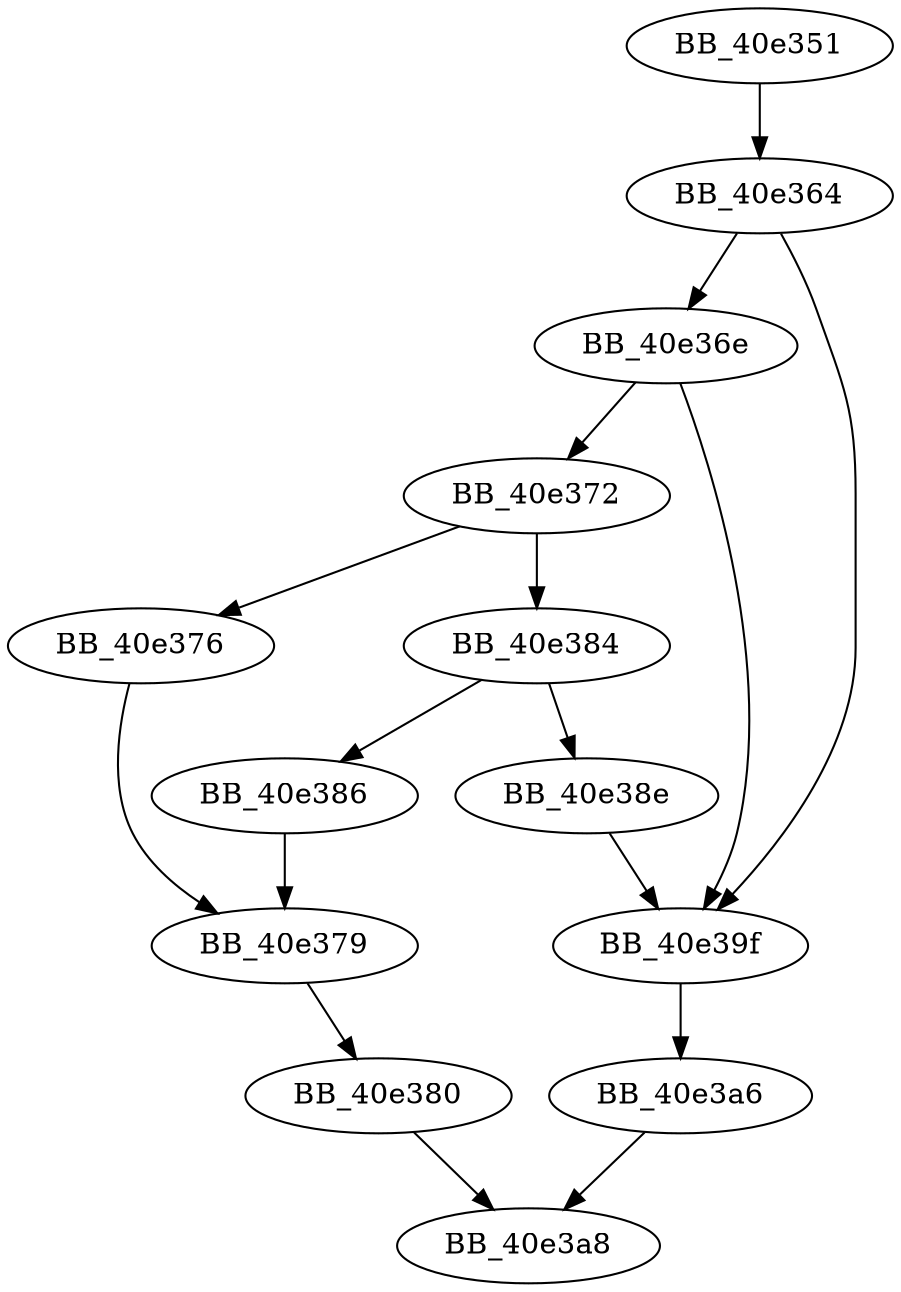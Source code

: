 DiGraph sub_40E351{
BB_40e351->BB_40e364
BB_40e364->BB_40e36e
BB_40e364->BB_40e39f
BB_40e36e->BB_40e372
BB_40e36e->BB_40e39f
BB_40e372->BB_40e376
BB_40e372->BB_40e384
BB_40e376->BB_40e379
BB_40e379->BB_40e380
BB_40e380->BB_40e3a8
BB_40e384->BB_40e386
BB_40e384->BB_40e38e
BB_40e386->BB_40e379
BB_40e38e->BB_40e39f
BB_40e39f->BB_40e3a6
BB_40e3a6->BB_40e3a8
}
